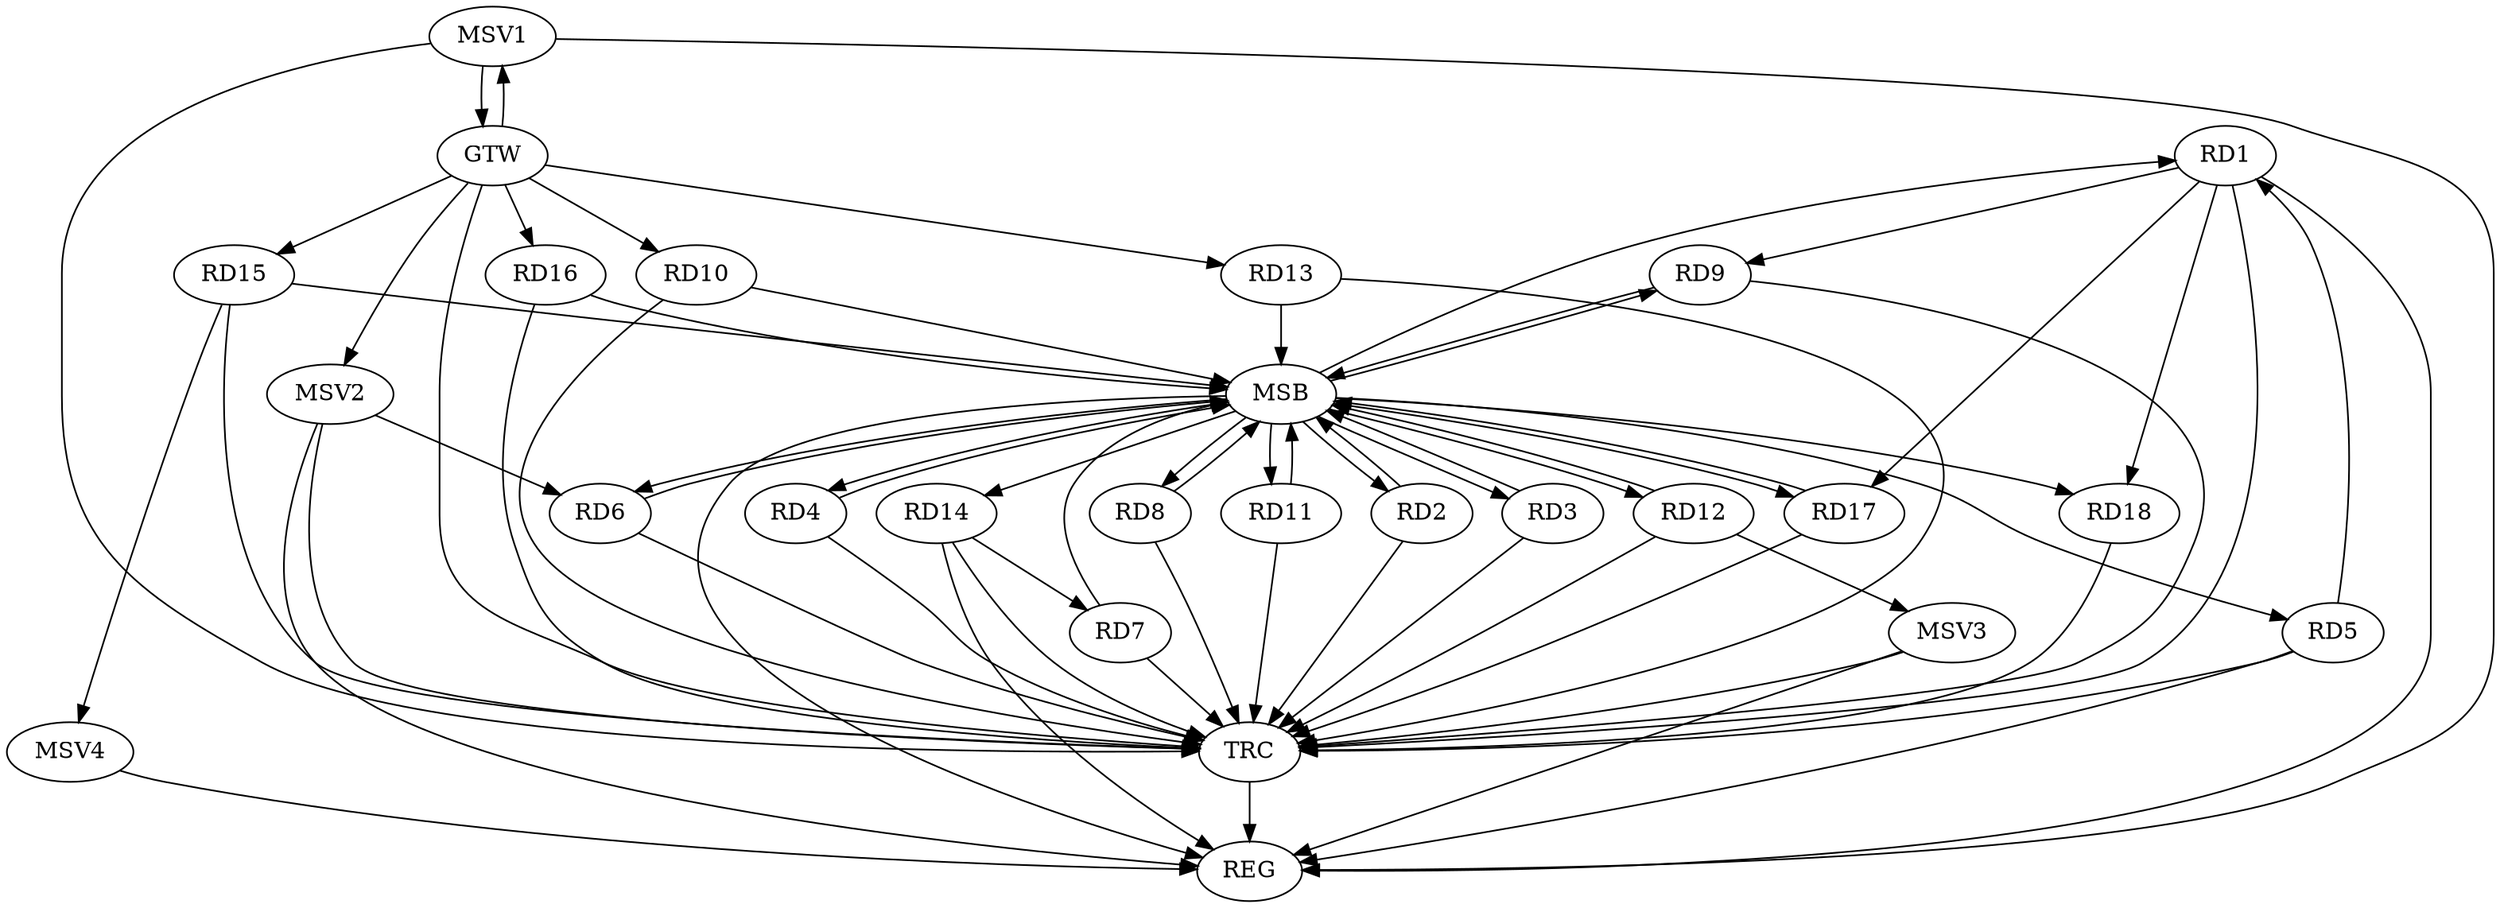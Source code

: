 strict digraph G {
  RD1 [ label="RD1" ];
  RD2 [ label="RD2" ];
  RD3 [ label="RD3" ];
  RD4 [ label="RD4" ];
  RD5 [ label="RD5" ];
  RD6 [ label="RD6" ];
  RD7 [ label="RD7" ];
  RD8 [ label="RD8" ];
  RD9 [ label="RD9" ];
  RD10 [ label="RD10" ];
  RD11 [ label="RD11" ];
  RD12 [ label="RD12" ];
  RD13 [ label="RD13" ];
  RD14 [ label="RD14" ];
  RD15 [ label="RD15" ];
  RD16 [ label="RD16" ];
  RD17 [ label="RD17" ];
  RD18 [ label="RD18" ];
  GTW [ label="GTW" ];
  REG [ label="REG" ];
  MSB [ label="MSB" ];
  TRC [ label="TRC" ];
  MSV1 [ label="MSV1" ];
  MSV2 [ label="MSV2" ];
  MSV3 [ label="MSV3" ];
  MSV4 [ label="MSV4" ];
  RD5 -> RD1;
  RD1 -> RD9;
  RD1 -> RD17;
  RD14 -> RD7;
  GTW -> RD10;
  GTW -> RD13;
  GTW -> RD15;
  GTW -> RD16;
  RD1 -> REG;
  RD5 -> REG;
  RD14 -> REG;
  RD2 -> MSB;
  MSB -> RD14;
  MSB -> REG;
  RD3 -> MSB;
  MSB -> RD1;
  MSB -> RD6;
  MSB -> RD8;
  RD4 -> MSB;
  MSB -> RD11;
  RD6 -> MSB;
  MSB -> RD5;
  MSB -> RD18;
  RD7 -> MSB;
  MSB -> RD4;
  MSB -> RD17;
  RD8 -> MSB;
  MSB -> RD3;
  RD9 -> MSB;
  MSB -> RD12;
  RD10 -> MSB;
  MSB -> RD2;
  RD11 -> MSB;
  RD12 -> MSB;
  MSB -> RD9;
  RD13 -> MSB;
  RD15 -> MSB;
  RD16 -> MSB;
  RD17 -> MSB;
  RD1 -> TRC;
  RD2 -> TRC;
  RD3 -> TRC;
  RD4 -> TRC;
  RD5 -> TRC;
  RD6 -> TRC;
  RD7 -> TRC;
  RD8 -> TRC;
  RD9 -> TRC;
  RD10 -> TRC;
  RD11 -> TRC;
  RD12 -> TRC;
  RD13 -> TRC;
  RD14 -> TRC;
  RD15 -> TRC;
  RD16 -> TRC;
  RD17 -> TRC;
  RD18 -> TRC;
  GTW -> TRC;
  TRC -> REG;
  RD1 -> RD18;
  MSV1 -> GTW;
  GTW -> MSV1;
  MSV1 -> REG;
  MSV1 -> TRC;
  MSV2 -> RD6;
  GTW -> MSV2;
  MSV2 -> REG;
  MSV2 -> TRC;
  RD12 -> MSV3;
  MSV3 -> REG;
  MSV3 -> TRC;
  RD15 -> MSV4;
  MSV4 -> REG;
}
